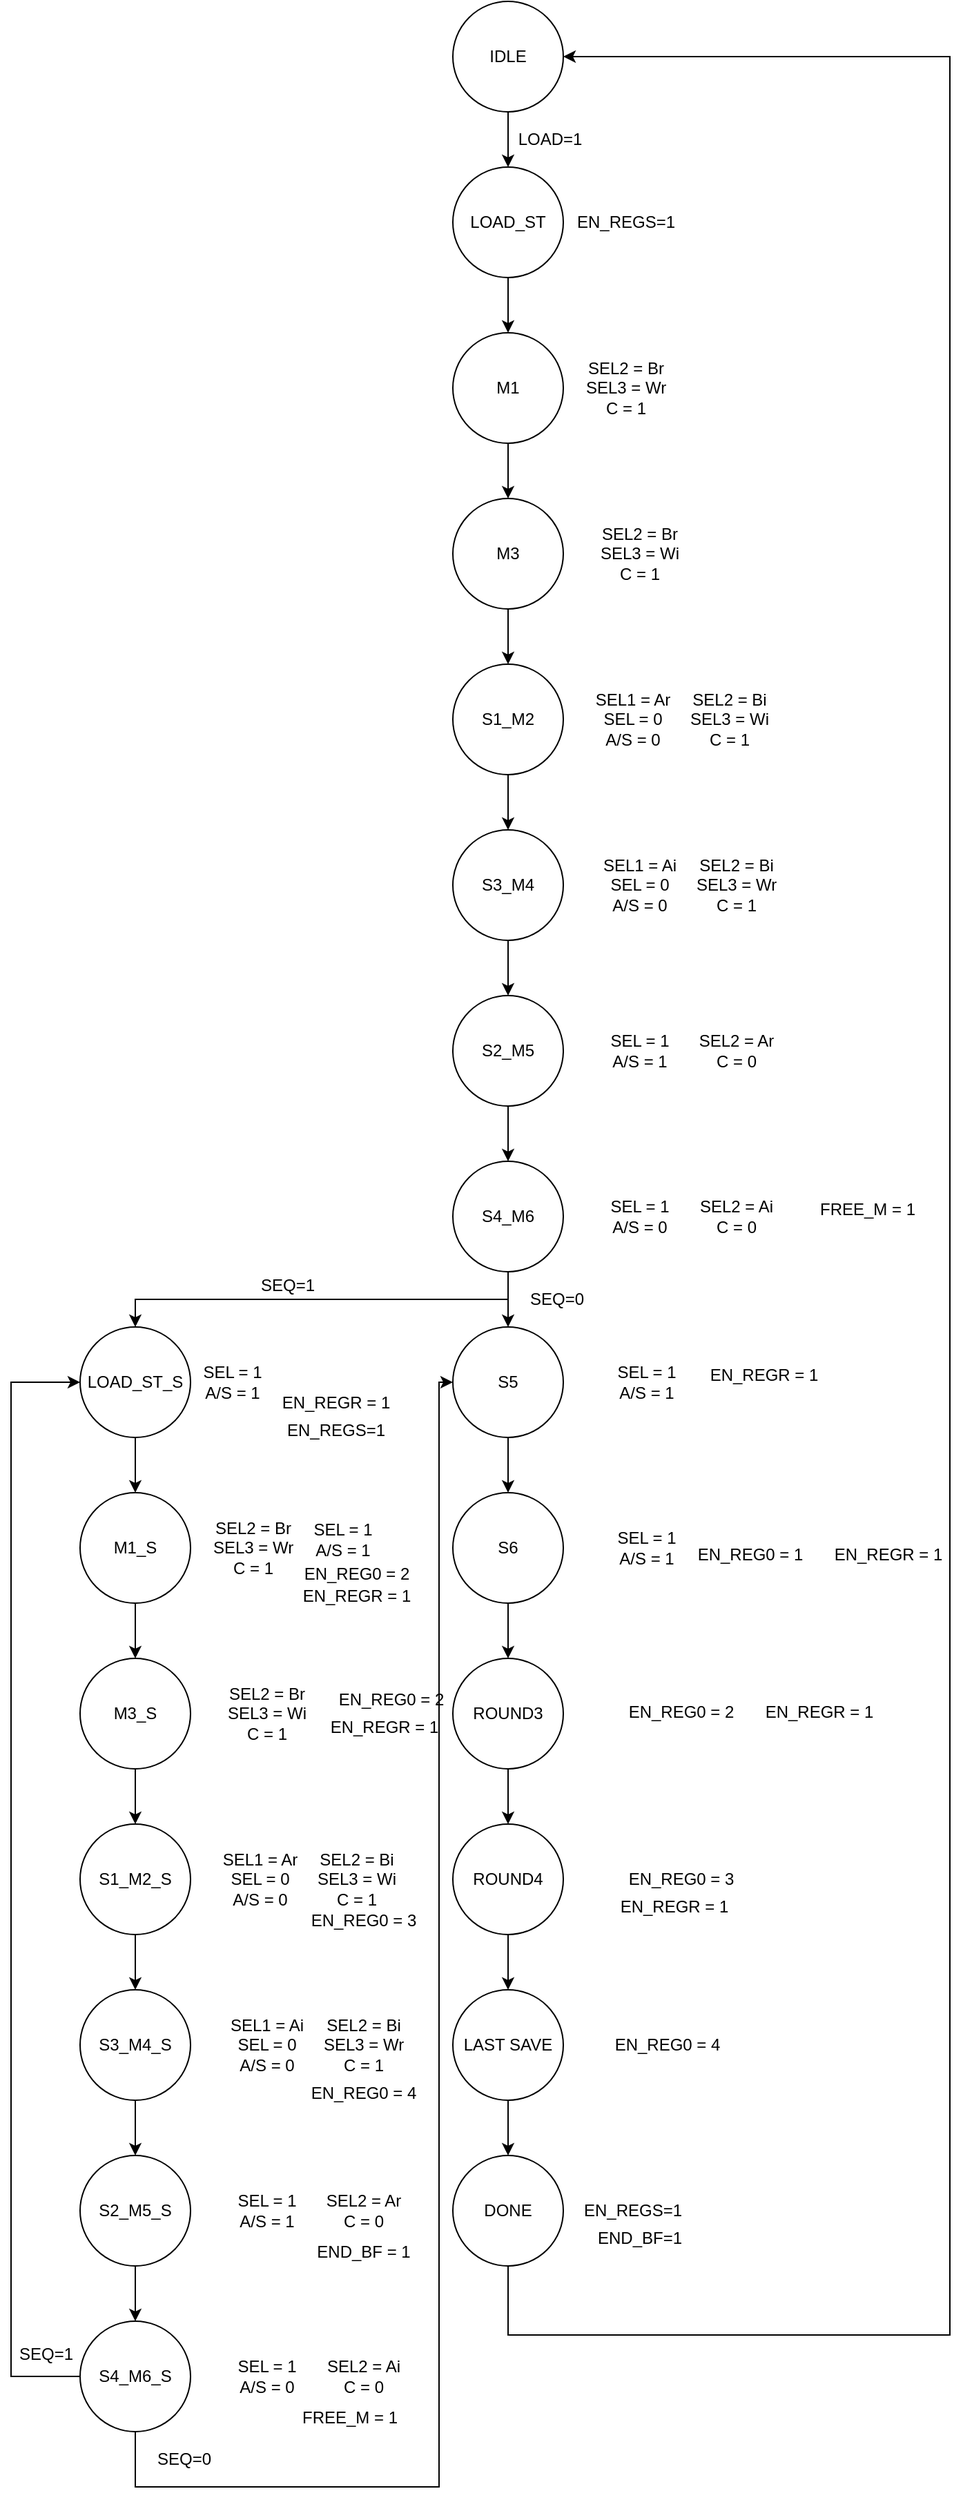 <mxfile version="13.9.9" type="device"><diagram id="AF8AZCPdYTdOnOij4l8O" name="Pagina-1"><mxGraphModel dx="1024" dy="592" grid="1" gridSize="10" guides="1" tooltips="1" connect="1" arrows="1" fold="1" page="1" pageScale="1" pageWidth="827" pageHeight="1169" math="0" shadow="0"><root><mxCell id="0"/><mxCell id="1" parent="0"/><mxCell id="i6GuDZ_iPZxTgYCvS3gi-4" value="" style="edgeStyle=orthogonalEdgeStyle;rounded=0;orthogonalLoop=1;jettySize=auto;html=1;" parent="1" source="i6GuDZ_iPZxTgYCvS3gi-1" target="i6GuDZ_iPZxTgYCvS3gi-3" edge="1"><mxGeometry relative="1" as="geometry"/></mxCell><mxCell id="i6GuDZ_iPZxTgYCvS3gi-1" value="M1" style="ellipse;whiteSpace=wrap;html=1;aspect=fixed;" parent="1" vertex="1"><mxGeometry x="360" y="280" width="80" height="80" as="geometry"/></mxCell><mxCell id="i6GuDZ_iPZxTgYCvS3gi-2" value="SEL2 = Br&lt;br&gt;SEL3 = Wr&lt;br&gt;C = 1" style="text;html=1;align=center;verticalAlign=middle;resizable=0;points=[];autosize=1;" parent="1" vertex="1"><mxGeometry x="450" y="295" width="70" height="50" as="geometry"/></mxCell><mxCell id="i6GuDZ_iPZxTgYCvS3gi-10" value="" style="edgeStyle=orthogonalEdgeStyle;rounded=0;orthogonalLoop=1;jettySize=auto;html=1;" parent="1" source="i6GuDZ_iPZxTgYCvS3gi-3" target="i6GuDZ_iPZxTgYCvS3gi-9" edge="1"><mxGeometry relative="1" as="geometry"/></mxCell><mxCell id="i6GuDZ_iPZxTgYCvS3gi-3" value="M3" style="ellipse;whiteSpace=wrap;html=1;aspect=fixed;" parent="1" vertex="1"><mxGeometry x="360" y="400" width="80" height="80" as="geometry"/></mxCell><mxCell id="i6GuDZ_iPZxTgYCvS3gi-52" style="edgeStyle=orthogonalEdgeStyle;rounded=0;orthogonalLoop=1;jettySize=auto;html=1;exitX=0.5;exitY=1;exitDx=0;exitDy=0;entryX=0.5;entryY=0;entryDx=0;entryDy=0;" parent="1" source="i6GuDZ_iPZxTgYCvS3gi-5" target="i6GuDZ_iPZxTgYCvS3gi-50" edge="1"><mxGeometry relative="1" as="geometry"/></mxCell><mxCell id="i6GuDZ_iPZxTgYCvS3gi-5" value="IDLE" style="ellipse;whiteSpace=wrap;html=1;aspect=fixed;" parent="1" vertex="1"><mxGeometry x="360" y="40" width="80" height="80" as="geometry"/></mxCell><mxCell id="i6GuDZ_iPZxTgYCvS3gi-7" value="LOAD=1" style="text;html=1;align=center;verticalAlign=middle;resizable=0;points=[];autosize=1;" parent="1" vertex="1"><mxGeometry x="400" y="130" width="60" height="20" as="geometry"/></mxCell><mxCell id="i6GuDZ_iPZxTgYCvS3gi-8" value="SEL2 = Br&lt;br&gt;SEL3 = Wi&lt;br&gt;C = 1" style="text;html=1;align=center;verticalAlign=middle;resizable=0;points=[];autosize=1;" parent="1" vertex="1"><mxGeometry x="460" y="415" width="70" height="50" as="geometry"/></mxCell><mxCell id="i6GuDZ_iPZxTgYCvS3gi-14" value="" style="edgeStyle=orthogonalEdgeStyle;rounded=0;orthogonalLoop=1;jettySize=auto;html=1;" parent="1" source="i6GuDZ_iPZxTgYCvS3gi-9" target="i6GuDZ_iPZxTgYCvS3gi-13" edge="1"><mxGeometry relative="1" as="geometry"/></mxCell><mxCell id="i6GuDZ_iPZxTgYCvS3gi-9" value="S1_M2" style="ellipse;whiteSpace=wrap;html=1;aspect=fixed;" parent="1" vertex="1"><mxGeometry x="360" y="520" width="80" height="80" as="geometry"/></mxCell><mxCell id="i6GuDZ_iPZxTgYCvS3gi-11" value="SEL1 = Ar&lt;br&gt;SEL = 0&lt;br&gt;A/S = 0" style="text;html=1;align=center;verticalAlign=middle;resizable=0;points=[];autosize=1;" parent="1" vertex="1"><mxGeometry x="455" y="535" width="70" height="50" as="geometry"/></mxCell><mxCell id="i6GuDZ_iPZxTgYCvS3gi-12" value="SEL2 = Bi&lt;br&gt;SEL3 = Wi&lt;br&gt;C = 1" style="text;html=1;align=center;verticalAlign=middle;resizable=0;points=[];autosize=1;" parent="1" vertex="1"><mxGeometry x="525" y="535" width="70" height="50" as="geometry"/></mxCell><mxCell id="i6GuDZ_iPZxTgYCvS3gi-20" value="" style="edgeStyle=orthogonalEdgeStyle;rounded=0;orthogonalLoop=1;jettySize=auto;html=1;" parent="1" source="i6GuDZ_iPZxTgYCvS3gi-13" target="i6GuDZ_iPZxTgYCvS3gi-17" edge="1"><mxGeometry relative="1" as="geometry"/></mxCell><mxCell id="i6GuDZ_iPZxTgYCvS3gi-13" value="S3_M4" style="ellipse;whiteSpace=wrap;html=1;aspect=fixed;" parent="1" vertex="1"><mxGeometry x="360" y="640" width="80" height="80" as="geometry"/></mxCell><mxCell id="i6GuDZ_iPZxTgYCvS3gi-15" value="SEL1 = Ai&lt;br&gt;SEL = 0&lt;br&gt;A/S = 0" style="text;html=1;align=center;verticalAlign=middle;resizable=0;points=[];autosize=1;" parent="1" vertex="1"><mxGeometry x="460" y="655" width="70" height="50" as="geometry"/></mxCell><mxCell id="i6GuDZ_iPZxTgYCvS3gi-16" value="SEL2 = Bi&lt;br&gt;SEL3 = Wr&lt;br&gt;C = 1" style="text;html=1;align=center;verticalAlign=middle;resizable=0;points=[];autosize=1;" parent="1" vertex="1"><mxGeometry x="530" y="655" width="70" height="50" as="geometry"/></mxCell><mxCell id="i6GuDZ_iPZxTgYCvS3gi-24" value="" style="edgeStyle=orthogonalEdgeStyle;rounded=0;orthogonalLoop=1;jettySize=auto;html=1;" parent="1" source="i6GuDZ_iPZxTgYCvS3gi-17" target="i6GuDZ_iPZxTgYCvS3gi-21" edge="1"><mxGeometry relative="1" as="geometry"/></mxCell><mxCell id="i6GuDZ_iPZxTgYCvS3gi-17" value="S2_M5" style="ellipse;whiteSpace=wrap;html=1;aspect=fixed;" parent="1" vertex="1"><mxGeometry x="360" y="760" width="80" height="80" as="geometry"/></mxCell><mxCell id="i6GuDZ_iPZxTgYCvS3gi-18" value="SEL = 1&lt;br&gt;A/S = 1" style="text;html=1;align=center;verticalAlign=middle;resizable=0;points=[];autosize=1;" parent="1" vertex="1"><mxGeometry x="465" y="785" width="60" height="30" as="geometry"/></mxCell><mxCell id="i6GuDZ_iPZxTgYCvS3gi-19" value="SEL2 = Ar&lt;br&gt;C = 0" style="text;html=1;align=center;verticalAlign=middle;resizable=0;points=[];autosize=1;" parent="1" vertex="1"><mxGeometry x="530" y="785" width="70" height="30" as="geometry"/></mxCell><mxCell id="i6GuDZ_iPZxTgYCvS3gi-29" value="" style="edgeStyle=orthogonalEdgeStyle;rounded=0;orthogonalLoop=1;jettySize=auto;html=1;" parent="1" source="i6GuDZ_iPZxTgYCvS3gi-21" target="i6GuDZ_iPZxTgYCvS3gi-28" edge="1"><mxGeometry relative="1" as="geometry"/></mxCell><mxCell id="i6GuDZ_iPZxTgYCvS3gi-58" value="" style="edgeStyle=orthogonalEdgeStyle;rounded=0;orthogonalLoop=1;jettySize=auto;html=1;" parent="1" source="i6GuDZ_iPZxTgYCvS3gi-21" edge="1"><mxGeometry relative="1" as="geometry"><mxPoint x="130" y="1000" as="targetPoint"/><Array as="points"><mxPoint x="400" y="980"/><mxPoint x="130" y="980"/></Array></mxGeometry></mxCell><mxCell id="i6GuDZ_iPZxTgYCvS3gi-21" value="S4_M6" style="ellipse;whiteSpace=wrap;html=1;aspect=fixed;" parent="1" vertex="1"><mxGeometry x="360" y="880" width="80" height="80" as="geometry"/></mxCell><mxCell id="i6GuDZ_iPZxTgYCvS3gi-22" value="SEL = 1&lt;br&gt;A/S = 0" style="text;html=1;align=center;verticalAlign=middle;resizable=0;points=[];autosize=1;" parent="1" vertex="1"><mxGeometry x="465" y="905" width="60" height="30" as="geometry"/></mxCell><mxCell id="i6GuDZ_iPZxTgYCvS3gi-26" value="SEL2 = Ai&lt;br&gt;C = 0" style="text;html=1;align=center;verticalAlign=middle;resizable=0;points=[];autosize=1;" parent="1" vertex="1"><mxGeometry x="530" y="905" width="70" height="30" as="geometry"/></mxCell><mxCell id="i6GuDZ_iPZxTgYCvS3gi-37" value="" style="edgeStyle=orthogonalEdgeStyle;rounded=0;orthogonalLoop=1;jettySize=auto;html=1;" parent="1" source="i6GuDZ_iPZxTgYCvS3gi-28" target="i6GuDZ_iPZxTgYCvS3gi-33" edge="1"><mxGeometry relative="1" as="geometry"/></mxCell><mxCell id="i6GuDZ_iPZxTgYCvS3gi-28" value="S5" style="ellipse;whiteSpace=wrap;html=1;aspect=fixed;" parent="1" vertex="1"><mxGeometry x="360" y="1000" width="80" height="80" as="geometry"/></mxCell><mxCell id="i6GuDZ_iPZxTgYCvS3gi-30" value="SEL = 1&lt;br&gt;A/S = 1" style="text;html=1;align=center;verticalAlign=middle;resizable=0;points=[];autosize=1;" parent="1" vertex="1"><mxGeometry x="470" y="1025" width="60" height="30" as="geometry"/></mxCell><mxCell id="i6GuDZ_iPZxTgYCvS3gi-32" value="EN_REGR = 1" style="text;html=1;align=center;verticalAlign=middle;resizable=0;points=[];autosize=1;" parent="1" vertex="1"><mxGeometry x="540" y="1025" width="90" height="20" as="geometry"/></mxCell><mxCell id="i6GuDZ_iPZxTgYCvS3gi-39" value="" style="edgeStyle=orthogonalEdgeStyle;rounded=0;orthogonalLoop=1;jettySize=auto;html=1;" parent="1" source="i6GuDZ_iPZxTgYCvS3gi-33" target="i6GuDZ_iPZxTgYCvS3gi-38" edge="1"><mxGeometry relative="1" as="geometry"/></mxCell><mxCell id="i6GuDZ_iPZxTgYCvS3gi-33" value="S6" style="ellipse;whiteSpace=wrap;html=1;aspect=fixed;" parent="1" vertex="1"><mxGeometry x="360" y="1120" width="80" height="80" as="geometry"/></mxCell><mxCell id="i6GuDZ_iPZxTgYCvS3gi-34" value="SEL = 1&lt;br&gt;A/S = 1" style="text;html=1;align=center;verticalAlign=middle;resizable=0;points=[];autosize=1;" parent="1" vertex="1"><mxGeometry x="470" y="1145" width="60" height="30" as="geometry"/></mxCell><mxCell id="i6GuDZ_iPZxTgYCvS3gi-35" value="EN_REG0 = 1" style="text;html=1;align=center;verticalAlign=middle;resizable=0;points=[];autosize=1;" parent="1" vertex="1"><mxGeometry x="530" y="1155" width="90" height="20" as="geometry"/></mxCell><mxCell id="i6GuDZ_iPZxTgYCvS3gi-36" value="EN_REGR = 1" style="text;html=1;align=center;verticalAlign=middle;resizable=0;points=[];autosize=1;" parent="1" vertex="1"><mxGeometry x="630" y="1155" width="90" height="20" as="geometry"/></mxCell><mxCell id="i6GuDZ_iPZxTgYCvS3gi-41" value="" style="edgeStyle=orthogonalEdgeStyle;rounded=0;orthogonalLoop=1;jettySize=auto;html=1;" parent="1" source="i6GuDZ_iPZxTgYCvS3gi-38" target="i6GuDZ_iPZxTgYCvS3gi-40" edge="1"><mxGeometry relative="1" as="geometry"/></mxCell><mxCell id="i6GuDZ_iPZxTgYCvS3gi-38" value="ROUND3" style="ellipse;whiteSpace=wrap;html=1;aspect=fixed;" parent="1" vertex="1"><mxGeometry x="360" y="1240" width="80" height="80" as="geometry"/></mxCell><mxCell id="i6GuDZ_iPZxTgYCvS3gi-49" value="" style="edgeStyle=orthogonalEdgeStyle;rounded=0;orthogonalLoop=1;jettySize=auto;html=1;" parent="1" source="i6GuDZ_iPZxTgYCvS3gi-40" target="i6GuDZ_iPZxTgYCvS3gi-48" edge="1"><mxGeometry relative="1" as="geometry"/></mxCell><mxCell id="i6GuDZ_iPZxTgYCvS3gi-40" value="ROUND4" style="ellipse;whiteSpace=wrap;html=1;aspect=fixed;" parent="1" vertex="1"><mxGeometry x="360" y="1360" width="80" height="80" as="geometry"/></mxCell><mxCell id="i6GuDZ_iPZxTgYCvS3gi-44" value="EN_REG0 = 2" style="text;html=1;align=center;verticalAlign=middle;resizable=0;points=[];autosize=1;" parent="1" vertex="1"><mxGeometry x="480" y="1269" width="90" height="20" as="geometry"/></mxCell><mxCell id="i6GuDZ_iPZxTgYCvS3gi-45" value="EN_REGR = 1" style="text;html=1;align=center;verticalAlign=middle;resizable=0;points=[];autosize=1;" parent="1" vertex="1"><mxGeometry x="580" y="1269" width="90" height="20" as="geometry"/></mxCell><mxCell id="i6GuDZ_iPZxTgYCvS3gi-46" value="EN_REG0 = 3" style="text;html=1;align=center;verticalAlign=middle;resizable=0;points=[];autosize=1;" parent="1" vertex="1"><mxGeometry x="480" y="1390" width="90" height="20" as="geometry"/></mxCell><mxCell id="i6GuDZ_iPZxTgYCvS3gi-53" style="edgeStyle=orthogonalEdgeStyle;rounded=0;orthogonalLoop=1;jettySize=auto;html=1;entryX=1;entryY=0.5;entryDx=0;entryDy=0;" parent="1" target="i6GuDZ_iPZxTgYCvS3gi-5" edge="1"><mxGeometry relative="1" as="geometry"><Array as="points"><mxPoint x="400" y="1730"/><mxPoint x="720" y="1730"/><mxPoint x="720" y="80"/></Array><mxPoint x="400" y="1680" as="sourcePoint"/></mxGeometry></mxCell><mxCell id="i6GuDZ_iPZxTgYCvS3gi-48" value="LAST SAVE" style="ellipse;whiteSpace=wrap;html=1;aspect=fixed;" parent="1" vertex="1"><mxGeometry x="360" y="1480" width="80" height="80" as="geometry"/></mxCell><mxCell id="i6GuDZ_iPZxTgYCvS3gi-51" value="" style="edgeStyle=orthogonalEdgeStyle;rounded=0;orthogonalLoop=1;jettySize=auto;html=1;" parent="1" source="i6GuDZ_iPZxTgYCvS3gi-50" target="i6GuDZ_iPZxTgYCvS3gi-1" edge="1"><mxGeometry relative="1" as="geometry"/></mxCell><mxCell id="i6GuDZ_iPZxTgYCvS3gi-50" value="LOAD_ST" style="ellipse;whiteSpace=wrap;html=1;aspect=fixed;" parent="1" vertex="1"><mxGeometry x="360" y="160" width="80" height="80" as="geometry"/></mxCell><mxCell id="i6GuDZ_iPZxTgYCvS3gi-59" value="SEQ=1" style="text;html=1;align=center;verticalAlign=middle;resizable=0;points=[];autosize=1;" parent="1" vertex="1"><mxGeometry x="215" y="960" width="50" height="20" as="geometry"/></mxCell><mxCell id="i6GuDZ_iPZxTgYCvS3gi-60" value="SEQ=0" style="text;html=1;align=center;verticalAlign=middle;resizable=0;points=[];autosize=1;" parent="1" vertex="1"><mxGeometry x="410" y="970" width="50" height="20" as="geometry"/></mxCell><mxCell id="i6GuDZ_iPZxTgYCvS3gi-61" value="" style="edgeStyle=orthogonalEdgeStyle;rounded=0;orthogonalLoop=1;jettySize=auto;html=1;" parent="1" source="i6GuDZ_iPZxTgYCvS3gi-62" target="i6GuDZ_iPZxTgYCvS3gi-65" edge="1"><mxGeometry relative="1" as="geometry"/></mxCell><mxCell id="i6GuDZ_iPZxTgYCvS3gi-62" value="M1_S" style="ellipse;whiteSpace=wrap;html=1;aspect=fixed;" parent="1" vertex="1"><mxGeometry x="90" y="1120" width="80" height="80" as="geometry"/></mxCell><mxCell id="i6GuDZ_iPZxTgYCvS3gi-63" value="SEL2 = Br&lt;br&gt;SEL3 = Wr&lt;br&gt;C = 1" style="text;html=1;align=center;verticalAlign=middle;resizable=0;points=[];autosize=1;" parent="1" vertex="1"><mxGeometry x="180" y="1135" width="70" height="50" as="geometry"/></mxCell><mxCell id="i6GuDZ_iPZxTgYCvS3gi-64" value="" style="edgeStyle=orthogonalEdgeStyle;rounded=0;orthogonalLoop=1;jettySize=auto;html=1;" parent="1" source="i6GuDZ_iPZxTgYCvS3gi-65" target="i6GuDZ_iPZxTgYCvS3gi-68" edge="1"><mxGeometry relative="1" as="geometry"/></mxCell><mxCell id="i6GuDZ_iPZxTgYCvS3gi-65" value="M3_S" style="ellipse;whiteSpace=wrap;html=1;aspect=fixed;" parent="1" vertex="1"><mxGeometry x="90" y="1240" width="80" height="80" as="geometry"/></mxCell><mxCell id="i6GuDZ_iPZxTgYCvS3gi-66" value="SEL2 = Br&lt;br&gt;SEL3 = Wi&lt;br&gt;C = 1" style="text;html=1;align=center;verticalAlign=middle;resizable=0;points=[];autosize=1;" parent="1" vertex="1"><mxGeometry x="190" y="1255" width="70" height="50" as="geometry"/></mxCell><mxCell id="i6GuDZ_iPZxTgYCvS3gi-67" value="" style="edgeStyle=orthogonalEdgeStyle;rounded=0;orthogonalLoop=1;jettySize=auto;html=1;" parent="1" source="i6GuDZ_iPZxTgYCvS3gi-68" target="i6GuDZ_iPZxTgYCvS3gi-72" edge="1"><mxGeometry relative="1" as="geometry"/></mxCell><mxCell id="i6GuDZ_iPZxTgYCvS3gi-68" value="S1_M2_S" style="ellipse;whiteSpace=wrap;html=1;aspect=fixed;" parent="1" vertex="1"><mxGeometry x="90" y="1360" width="80" height="80" as="geometry"/></mxCell><mxCell id="i6GuDZ_iPZxTgYCvS3gi-69" value="SEL1 = Ar&lt;br&gt;SEL = 0&lt;br&gt;A/S = 0" style="text;html=1;align=center;verticalAlign=middle;resizable=0;points=[];autosize=1;" parent="1" vertex="1"><mxGeometry x="185" y="1375" width="70" height="50" as="geometry"/></mxCell><mxCell id="i6GuDZ_iPZxTgYCvS3gi-70" value="SEL2 = Bi&lt;br&gt;SEL3 = Wi&lt;br&gt;C = 1" style="text;html=1;align=center;verticalAlign=middle;resizable=0;points=[];autosize=1;" parent="1" vertex="1"><mxGeometry x="255" y="1375" width="70" height="50" as="geometry"/></mxCell><mxCell id="i6GuDZ_iPZxTgYCvS3gi-71" value="" style="edgeStyle=orthogonalEdgeStyle;rounded=0;orthogonalLoop=1;jettySize=auto;html=1;" parent="1" source="i6GuDZ_iPZxTgYCvS3gi-72" target="i6GuDZ_iPZxTgYCvS3gi-76" edge="1"><mxGeometry relative="1" as="geometry"/></mxCell><mxCell id="i6GuDZ_iPZxTgYCvS3gi-72" value="S3_M4_S" style="ellipse;whiteSpace=wrap;html=1;aspect=fixed;" parent="1" vertex="1"><mxGeometry x="90" y="1480" width="80" height="80" as="geometry"/></mxCell><mxCell id="i6GuDZ_iPZxTgYCvS3gi-73" value="SEL1 = Ai&lt;br&gt;SEL = 0&lt;br&gt;A/S = 0" style="text;html=1;align=center;verticalAlign=middle;resizable=0;points=[];autosize=1;" parent="1" vertex="1"><mxGeometry x="190" y="1495" width="70" height="50" as="geometry"/></mxCell><mxCell id="i6GuDZ_iPZxTgYCvS3gi-74" value="SEL2 = Bi&lt;br&gt;SEL3 = Wr&lt;br&gt;C = 1" style="text;html=1;align=center;verticalAlign=middle;resizable=0;points=[];autosize=1;" parent="1" vertex="1"><mxGeometry x="260" y="1495" width="70" height="50" as="geometry"/></mxCell><mxCell id="i6GuDZ_iPZxTgYCvS3gi-75" value="" style="edgeStyle=orthogonalEdgeStyle;rounded=0;orthogonalLoop=1;jettySize=auto;html=1;" parent="1" source="i6GuDZ_iPZxTgYCvS3gi-76" target="i6GuDZ_iPZxTgYCvS3gi-80" edge="1"><mxGeometry relative="1" as="geometry"/></mxCell><mxCell id="i6GuDZ_iPZxTgYCvS3gi-76" value="S2_M5_S" style="ellipse;whiteSpace=wrap;html=1;aspect=fixed;" parent="1" vertex="1"><mxGeometry x="90" y="1600" width="80" height="80" as="geometry"/></mxCell><mxCell id="i6GuDZ_iPZxTgYCvS3gi-77" value="SEL = 1&lt;br&gt;A/S = 1" style="text;html=1;align=center;verticalAlign=middle;resizable=0;points=[];autosize=1;" parent="1" vertex="1"><mxGeometry x="195" y="1625" width="60" height="30" as="geometry"/></mxCell><mxCell id="i6GuDZ_iPZxTgYCvS3gi-78" value="SEL2 = Ar&lt;br&gt;C = 0" style="text;html=1;align=center;verticalAlign=middle;resizable=0;points=[];autosize=1;" parent="1" vertex="1"><mxGeometry x="260" y="1625" width="70" height="30" as="geometry"/></mxCell><mxCell id="i6GuDZ_iPZxTgYCvS3gi-113" style="edgeStyle=orthogonalEdgeStyle;rounded=0;orthogonalLoop=1;jettySize=auto;html=1;entryX=0;entryY=0.5;entryDx=0;entryDy=0;" parent="1" source="i6GuDZ_iPZxTgYCvS3gi-80" target="i6GuDZ_iPZxTgYCvS3gi-103" edge="1"><mxGeometry relative="1" as="geometry"><Array as="points"><mxPoint x="40" y="1760"/><mxPoint x="40" y="1040"/></Array></mxGeometry></mxCell><mxCell id="i6GuDZ_iPZxTgYCvS3gi-125" style="edgeStyle=orthogonalEdgeStyle;rounded=0;orthogonalLoop=1;jettySize=auto;html=1;entryX=0;entryY=0.5;entryDx=0;entryDy=0;" parent="1" source="i6GuDZ_iPZxTgYCvS3gi-80" target="i6GuDZ_iPZxTgYCvS3gi-28" edge="1"><mxGeometry relative="1" as="geometry"><Array as="points"><mxPoint x="130" y="1840"/><mxPoint x="350" y="1840"/><mxPoint x="350" y="1040"/></Array></mxGeometry></mxCell><mxCell id="i6GuDZ_iPZxTgYCvS3gi-80" value="S4_M6_S" style="ellipse;whiteSpace=wrap;html=1;aspect=fixed;" parent="1" vertex="1"><mxGeometry x="90" y="1720" width="80" height="80" as="geometry"/></mxCell><mxCell id="i6GuDZ_iPZxTgYCvS3gi-81" value="SEL = 1&lt;br&gt;A/S = 0" style="text;html=1;align=center;verticalAlign=middle;resizable=0;points=[];autosize=1;" parent="1" vertex="1"><mxGeometry x="195" y="1745" width="60" height="30" as="geometry"/></mxCell><mxCell id="i6GuDZ_iPZxTgYCvS3gi-82" value="SEL2 = Ai&lt;br&gt;C = 0" style="text;html=1;align=center;verticalAlign=middle;resizable=0;points=[];autosize=1;" parent="1" vertex="1"><mxGeometry x="260" y="1745" width="70" height="30" as="geometry"/></mxCell><mxCell id="i6GuDZ_iPZxTgYCvS3gi-83" value="EN_REGR = 1" style="text;html=1;align=center;verticalAlign=middle;resizable=0;points=[];autosize=1;" parent="1" vertex="1"><mxGeometry x="475" y="1410" width="90" height="20" as="geometry"/></mxCell><mxCell id="i6GuDZ_iPZxTgYCvS3gi-102" value="" style="edgeStyle=orthogonalEdgeStyle;rounded=0;orthogonalLoop=1;jettySize=auto;html=1;" parent="1" source="i6GuDZ_iPZxTgYCvS3gi-103" target="i6GuDZ_iPZxTgYCvS3gi-62" edge="1"><mxGeometry relative="1" as="geometry"/></mxCell><mxCell id="i6GuDZ_iPZxTgYCvS3gi-103" value="LOAD_ST_S" style="ellipse;whiteSpace=wrap;html=1;aspect=fixed;" parent="1" vertex="1"><mxGeometry x="90" y="1000" width="80" height="80" as="geometry"/></mxCell><mxCell id="i6GuDZ_iPZxTgYCvS3gi-105" value="FREE_M = 1" style="text;html=1;align=center;verticalAlign=middle;resizable=0;points=[];autosize=1;" parent="1" vertex="1"><mxGeometry x="245" y="1780" width="80" height="20" as="geometry"/></mxCell><mxCell id="i6GuDZ_iPZxTgYCvS3gi-106" value="SEQ=0" style="text;html=1;align=center;verticalAlign=middle;resizable=0;points=[];autosize=1;" parent="1" vertex="1"><mxGeometry x="140" y="1810" width="50" height="20" as="geometry"/></mxCell><mxCell id="i6GuDZ_iPZxTgYCvS3gi-55" value="FREE_M = 1" style="text;html=1;align=center;verticalAlign=middle;resizable=0;points=[];autosize=1;" parent="1" vertex="1"><mxGeometry x="620" y="905" width="80" height="20" as="geometry"/></mxCell><mxCell id="i6GuDZ_iPZxTgYCvS3gi-114" value="SEQ=1" style="text;html=1;align=center;verticalAlign=middle;resizable=0;points=[];autosize=1;" parent="1" vertex="1"><mxGeometry x="40" y="1734" width="50" height="20" as="geometry"/></mxCell><mxCell id="i6GuDZ_iPZxTgYCvS3gi-115" value="SEL = 1&lt;br&gt;A/S = 1" style="text;html=1;align=center;verticalAlign=middle;resizable=0;points=[];autosize=1;" parent="1" vertex="1"><mxGeometry x="170" y="1025" width="60" height="30" as="geometry"/></mxCell><mxCell id="i6GuDZ_iPZxTgYCvS3gi-117" value="EN_REGR = 1" style="text;html=1;align=center;verticalAlign=middle;resizable=0;points=[];autosize=1;" parent="1" vertex="1"><mxGeometry x="230" y="1045" width="90" height="20" as="geometry"/></mxCell><mxCell id="i6GuDZ_iPZxTgYCvS3gi-118" value="SEL = 1&lt;br&gt;A/S = 1" style="text;html=1;align=center;verticalAlign=middle;resizable=0;points=[];autosize=1;" parent="1" vertex="1"><mxGeometry x="250" y="1139" width="60" height="30" as="geometry"/></mxCell><mxCell id="i6GuDZ_iPZxTgYCvS3gi-119" value="EN_REG0 = 2" style="text;html=1;align=center;verticalAlign=middle;resizable=0;points=[];autosize=1;" parent="1" vertex="1"><mxGeometry x="245" y="1169" width="90" height="20" as="geometry"/></mxCell><mxCell id="i6GuDZ_iPZxTgYCvS3gi-120" value="EN_REGR = 1" style="text;html=1;align=center;verticalAlign=middle;resizable=0;points=[];autosize=1;" parent="1" vertex="1"><mxGeometry x="245" y="1185" width="90" height="20" as="geometry"/></mxCell><mxCell id="i6GuDZ_iPZxTgYCvS3gi-121" value="EN_REG0 = 2" style="text;html=1;align=center;verticalAlign=middle;resizable=0;points=[];autosize=1;" parent="1" vertex="1"><mxGeometry x="270" y="1260" width="90" height="20" as="geometry"/></mxCell><mxCell id="i6GuDZ_iPZxTgYCvS3gi-122" value="EN_REGR = 1" style="text;html=1;align=center;verticalAlign=middle;resizable=0;points=[];autosize=1;" parent="1" vertex="1"><mxGeometry x="265" y="1280" width="90" height="20" as="geometry"/></mxCell><mxCell id="i6GuDZ_iPZxTgYCvS3gi-123" value="EN_REG0 = 3" style="text;html=1;align=center;verticalAlign=middle;resizable=0;points=[];autosize=1;" parent="1" vertex="1"><mxGeometry x="250" y="1420" width="90" height="20" as="geometry"/></mxCell><mxCell id="i6GuDZ_iPZxTgYCvS3gi-124" value="END_BF = 1" style="text;html=1;align=center;verticalAlign=middle;resizable=0;points=[];autosize=1;" parent="1" vertex="1"><mxGeometry x="255" y="1660" width="80" height="20" as="geometry"/></mxCell><mxCell id="i6GuDZ_iPZxTgYCvS3gi-126" value="EN_REGS=1" style="text;html=1;align=center;verticalAlign=middle;resizable=0;points=[];autosize=1;" parent="1" vertex="1"><mxGeometry x="440" y="190" width="90" height="20" as="geometry"/></mxCell><mxCell id="i6GuDZ_iPZxTgYCvS3gi-127" value="EN_REGS=1" style="text;html=1;align=center;verticalAlign=middle;resizable=0;points=[];autosize=1;" parent="1" vertex="1"><mxGeometry x="230" y="1065" width="90" height="20" as="geometry"/></mxCell><mxCell id="i6GuDZ_iPZxTgYCvS3gi-128" value="EN_REGS=1" style="text;html=1;align=center;verticalAlign=middle;resizable=0;points=[];autosize=1;" parent="1" vertex="1"><mxGeometry x="445" y="1630" width="90" height="20" as="geometry"/></mxCell><mxCell id="8hjuDs1xX2GEimnwDrvO-1" value="EN_REG0 = 4" style="text;html=1;align=center;verticalAlign=middle;resizable=0;points=[];autosize=1;" parent="1" vertex="1"><mxGeometry x="250" y="1545" width="90" height="20" as="geometry"/></mxCell><mxCell id="8hjuDs1xX2GEimnwDrvO-2" value="EN_REG0 = 4" style="text;html=1;align=center;verticalAlign=middle;resizable=0;points=[];autosize=1;" parent="1" vertex="1"><mxGeometry x="470" y="1510" width="90" height="20" as="geometry"/></mxCell><mxCell id="nfmu9sjDj1H9Y_ZYRD3c-1" value="DONE" style="ellipse;whiteSpace=wrap;html=1;aspect=fixed;" parent="1" vertex="1"><mxGeometry x="360" y="1600" width="80" height="80" as="geometry"/></mxCell><mxCell id="nfmu9sjDj1H9Y_ZYRD3c-2" value="" style="endArrow=classic;html=1;exitX=0.5;exitY=1;exitDx=0;exitDy=0;entryX=0.5;entryY=0;entryDx=0;entryDy=0;" parent="1" source="i6GuDZ_iPZxTgYCvS3gi-48" target="nfmu9sjDj1H9Y_ZYRD3c-1" edge="1"><mxGeometry width="50" height="50" relative="1" as="geometry"><mxPoint x="390" y="1530" as="sourcePoint"/><mxPoint x="440" y="1480" as="targetPoint"/></mxGeometry></mxCell><mxCell id="nfmu9sjDj1H9Y_ZYRD3c-3" value="END_BF=1" style="text;html=1;align=center;verticalAlign=middle;resizable=0;points=[];autosize=1;" parent="1" vertex="1"><mxGeometry x="455" y="1650" width="80" height="20" as="geometry"/></mxCell></root></mxGraphModel></diagram></mxfile>